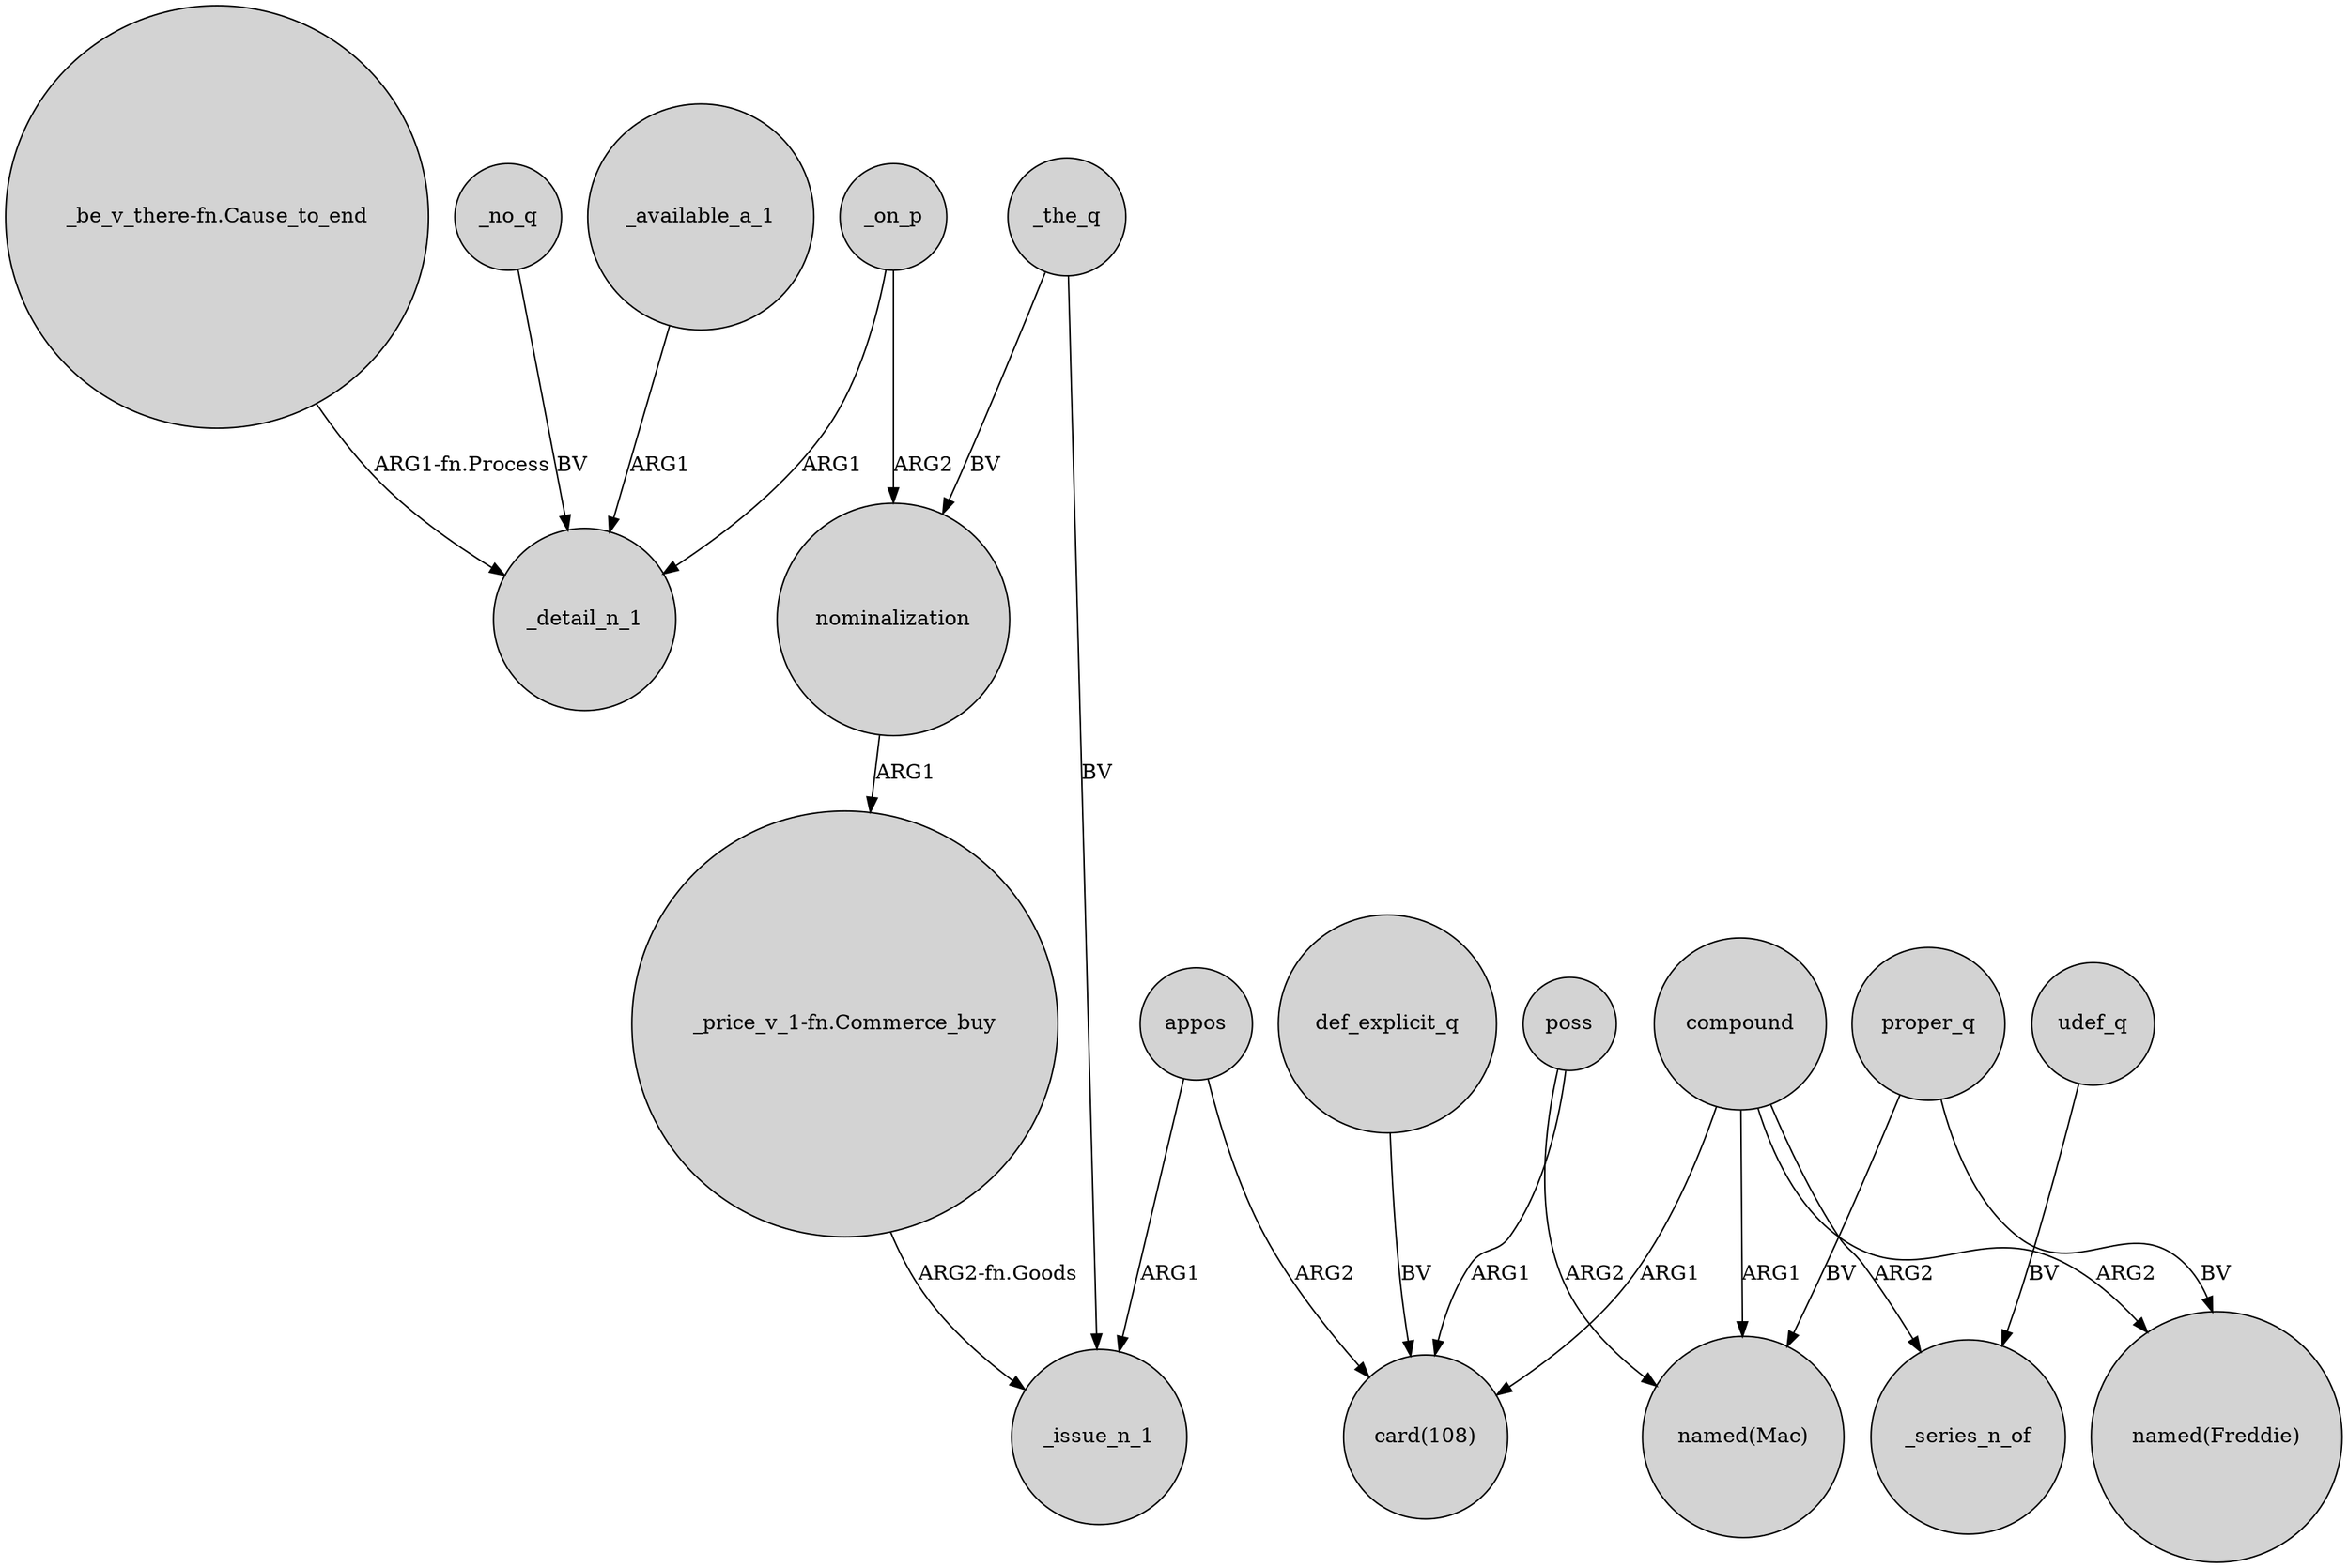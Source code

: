 digraph {
	node [shape=circle style=filled]
	_on_p -> _detail_n_1 [label=ARG1]
	_the_q -> nominalization [label=BV]
	_on_p -> nominalization [label=ARG2]
	appos -> _issue_n_1 [label=ARG1]
	def_explicit_q -> "card(108)" [label=BV]
	"_price_v_1-fn.Commerce_buy" -> _issue_n_1 [label="ARG2-fn.Goods"]
	_available_a_1 -> _detail_n_1 [label=ARG1]
	compound -> "named(Freddie)" [label=ARG2]
	proper_q -> "named(Freddie)" [label=BV]
	udef_q -> _series_n_of [label=BV]
	appos -> "card(108)" [label=ARG2]
	"_be_v_there-fn.Cause_to_end" -> _detail_n_1 [label="ARG1-fn.Process"]
	poss -> "named(Mac)" [label=ARG2]
	_no_q -> _detail_n_1 [label=BV]
	nominalization -> "_price_v_1-fn.Commerce_buy" [label=ARG1]
	compound -> "card(108)" [label=ARG1]
	compound -> "named(Mac)" [label=ARG1]
	compound -> _series_n_of [label=ARG2]
	proper_q -> "named(Mac)" [label=BV]
	poss -> "card(108)" [label=ARG1]
	_the_q -> _issue_n_1 [label=BV]
}
